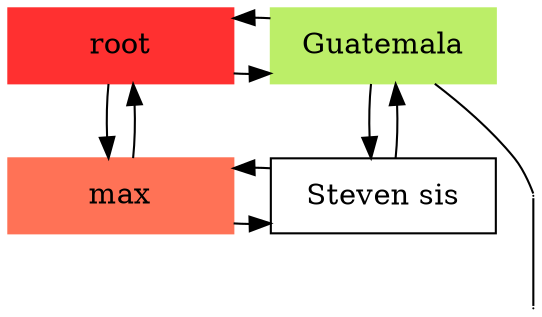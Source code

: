 digraph Sparce_Matrix { 
 node [shape=box];
-1[ label = "root", width = 1.5, style = filled, color = firebrick1, group = 1 ]; 
 e0[ shape = point, width = 0 ]; 
 e1[ shape = point, width = 0 ]; 

 /* Empresas */ 
1 [label = "max"    pos = "5.3,3.5!" width = 1.5 style = filled, color = coral1, group = 1 ]; 
{ rank = same; 1 ; 0 }
1 -> 0
0 -> 1
e0[ shape = point, width = 0 ];{ rank = same; 1; e0 }
 /* Departamentos */ 
2 [label = "Guatemala"   width = 1.5 style = filled, color = darkolivegreen2, group =2 ];
0 [label = <<table border = "0"><tr><td>Steven sis</td></tr></table>>, width = 1.5, group = 2 ];
2 -> 0
0 -> 2
2 -> e0 -> e1[ dir = none ];-1 -> 2
2 -> -1
-1 -> 1
1 -> -1
 { rank = same; -1; 2;  }
}